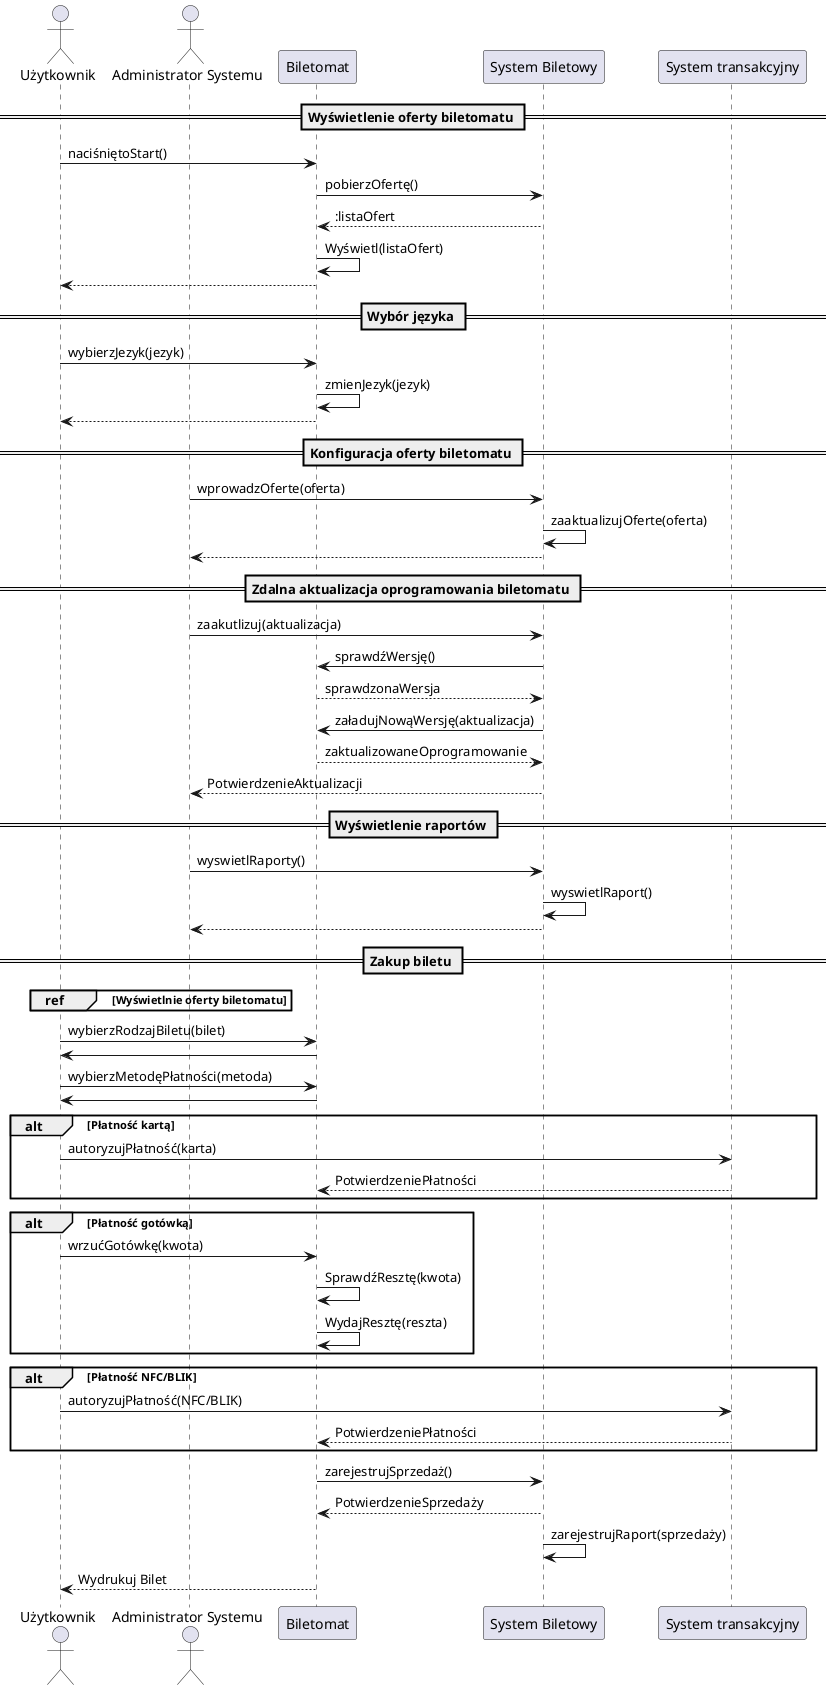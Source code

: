 @startuml
actor User as "Użytkownik"
actor Admin as "Administrator Systemu"
participant TicketMachine as "Biletomat"
participant TicketSystem as "System Biletowy"
participant PaymentSystem as "System transakcyjny"

== Wyświetlenie oferty biletomatu ==

User -> TicketMachine : naciśniętoStart()
TicketMachine -> TicketSystem : pobierzOfertę()
TicketSystem --> TicketMachine : :listaOfert
TicketMachine -> TicketMachine : Wyświetl(listaOfert)
TicketMachine --> User

== Wybór języka ==

User -> TicketMachine : wybierzJezyk(jezyk)
TicketMachine -> TicketMachine : zmienJezyk(jezyk)
TicketMachine --> User

== Konfiguracja oferty biletomatu ==

Admin -> TicketSystem : wprowadzOferte(oferta)
TicketSystem -> TicketSystem : zaaktualizujOferte(oferta)
TicketSystem --> Admin

== Zdalna aktualizacja oprogramowania biletomatu ==

Admin -> TicketSystem : zaakutlizuj(aktualizacja)
TicketSystem -> TicketMachine : sprawdźWersję()
TicketMachine --> TicketSystem : sprawdzonaWersja
TicketSystem -> TicketMachine : załadujNowąWersję(aktualizacja)
TicketMachine --> TicketSystem : zaktualizowaneOprogramowanie
TicketSystem --> Admin : PotwierdzenieAktualizacji

== Wyświetlenie raportów ==

Admin -> TicketSystem : wyswietlRaporty()
TicketSystem -> TicketSystem : wyswietlRaport()
TicketSystem --> Admin 

== Zakup biletu ==

group ref [Wyświetlnie oferty biletomatu]
end
User -> TicketMachine : wybierzRodzajBiletu(bilet)
TicketMachine -> User
User -> TicketMachine : wybierzMetodęPłatności(metoda)
TicketMachine -> User
alt Płatność kartą
    User -> PaymentSystem : autoryzujPłatność(karta)
    PaymentSystem --> TicketMachine : PotwierdzeniePłatności
end
alt Płatność gotówką
    User -> TicketMachine : wrzućGotówkę(kwota)
    TicketMachine -> TicketMachine : SprawdźResztę(kwota)
    TicketMachine -> TicketMachine : WydajResztę(reszta)
end
alt Płatność NFC/BLIK
    User -> PaymentSystem : autoryzujPłatność(NFC/BLIK)
    PaymentSystem --> TicketMachine : PotwierdzeniePłatności
end

TicketMachine -> TicketSystem : zarejestrujSprzedaż()
TicketSystem --> TicketMachine : PotwierdzenieSprzedaży
TicketSystem -> TicketSystem : zarejestrujRaport(sprzedaży)
TicketMachine --> User : Wydrukuj Bilet

@enduml
